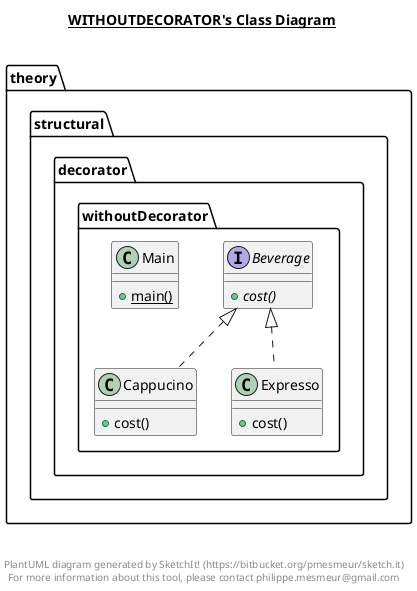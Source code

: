 @startuml

title __WITHOUTDECORATOR's Class Diagram__\n

  namespace theory.structural.decorator.withoutDecorator {
    interface theory.structural.decorator.withoutDecorator.Beverage {
        {abstract} + cost()
    }
  }
  

  namespace theory.structural.decorator.withoutDecorator {
    class theory.structural.decorator.withoutDecorator.Cappucino {
        + cost()
    }
  }
  

  namespace theory.structural.decorator.withoutDecorator {
    class theory.structural.decorator.withoutDecorator.Expresso {
        + cost()
    }
  }
  

  namespace theory.structural.decorator.withoutDecorator {
    class theory.structural.decorator.withoutDecorator.Main {
        {static} + main()
    }
  }
  

  theory.structural.decorator.withoutDecorator.Cappucino .up.|> theory.structural.decorator.withoutDecorator.Beverage
  theory.structural.decorator.withoutDecorator.Expresso .up.|> theory.structural.decorator.withoutDecorator.Beverage


right footer


PlantUML diagram generated by SketchIt! (https://bitbucket.org/pmesmeur/sketch.it)
For more information about this tool, please contact philippe.mesmeur@gmail.com
endfooter

@enduml
